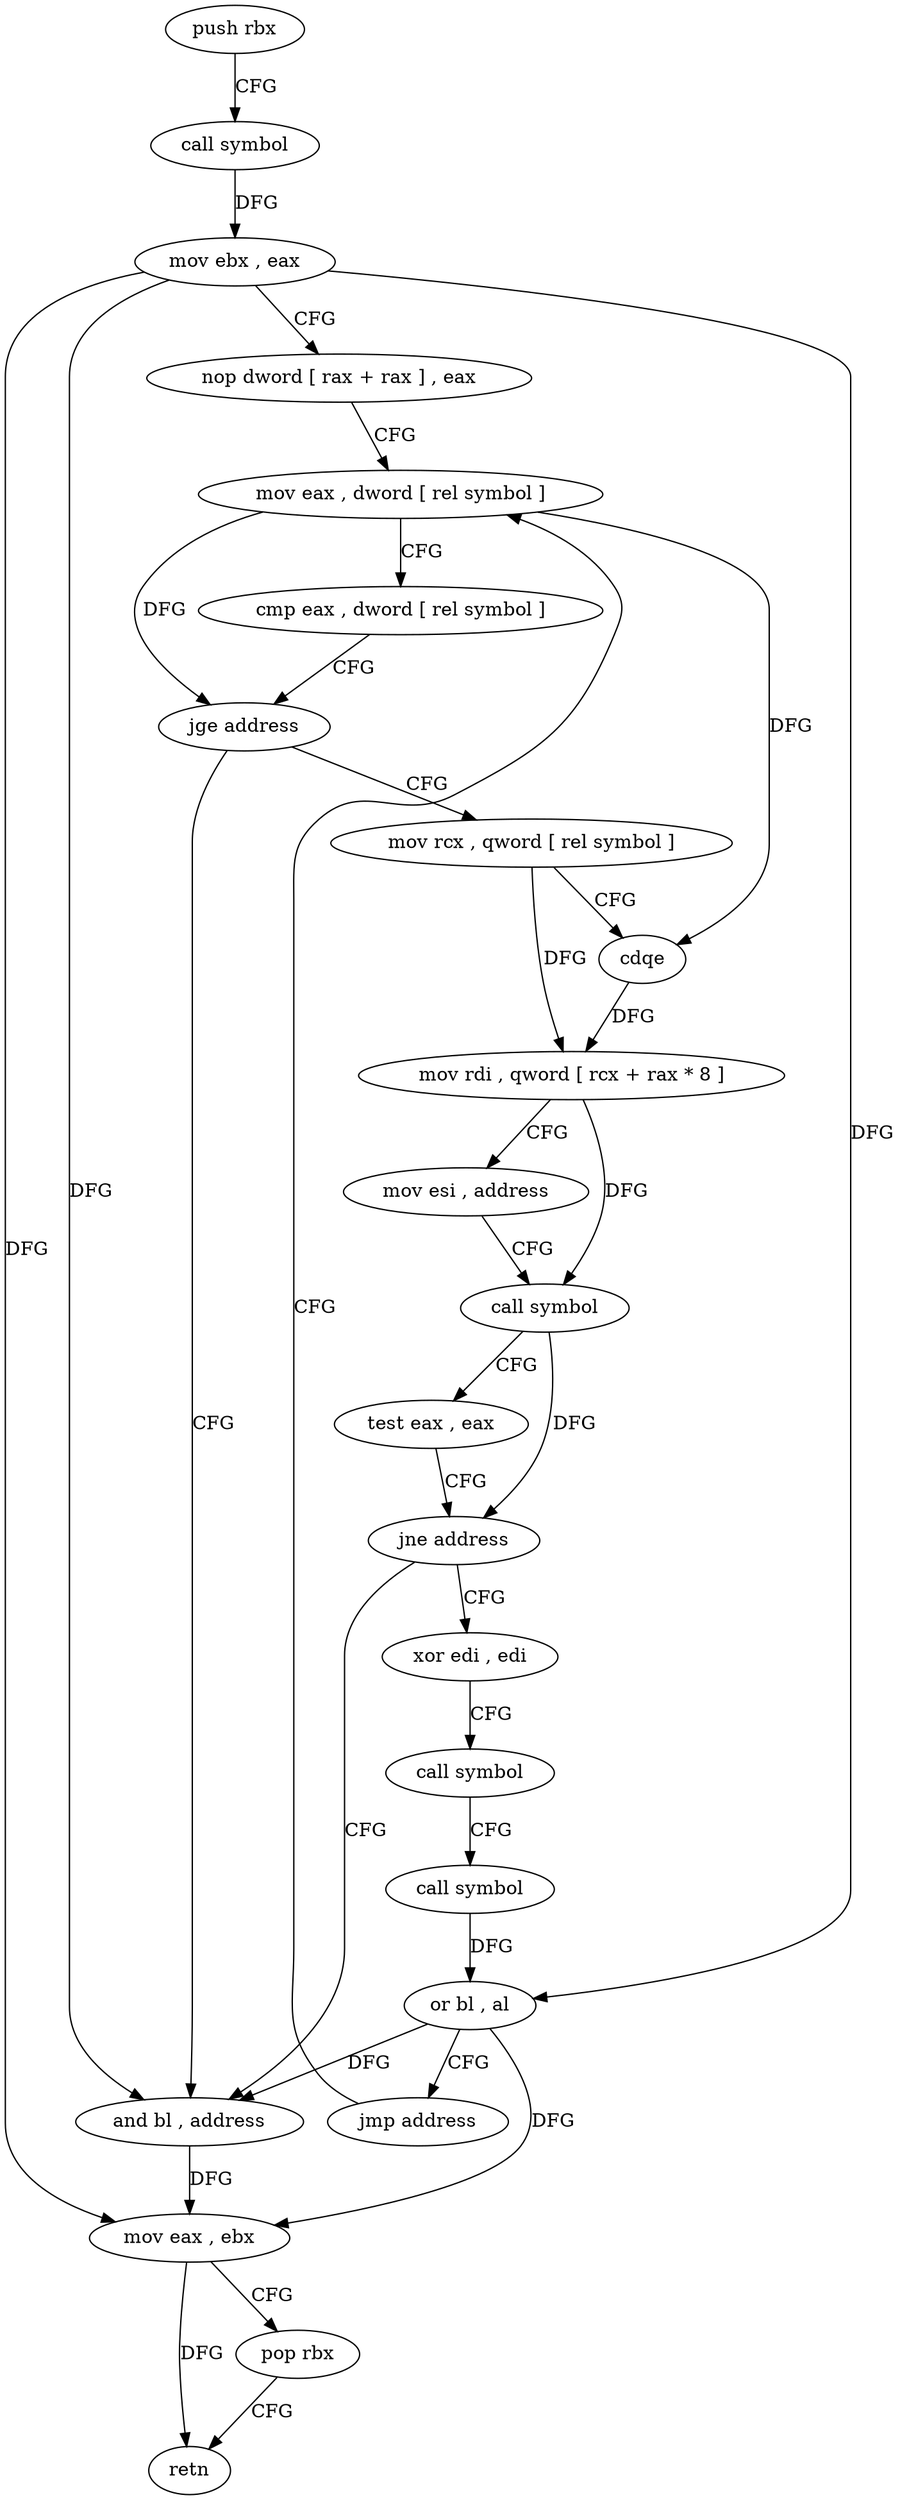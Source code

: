 digraph "func" {
"4204976" [label = "push rbx" ]
"4204977" [label = "call symbol" ]
"4204982" [label = "mov ebx , eax" ]
"4204984" [label = "nop dword [ rax + rax ] , eax" ]
"4204992" [label = "mov eax , dword [ rel symbol ]" ]
"4205049" [label = "and bl , address" ]
"4205052" [label = "mov eax , ebx" ]
"4205054" [label = "pop rbx" ]
"4205055" [label = "retn" ]
"4205006" [label = "mov rcx , qword [ rel symbol ]" ]
"4205013" [label = "cdqe" ]
"4205015" [label = "mov rdi , qword [ rcx + rax * 8 ]" ]
"4205019" [label = "mov esi , address" ]
"4205024" [label = "call symbol" ]
"4205029" [label = "test eax , eax" ]
"4205031" [label = "jne address" ]
"4205033" [label = "xor edi , edi" ]
"4205035" [label = "call symbol" ]
"4205040" [label = "call symbol" ]
"4205045" [label = "or bl , al" ]
"4205047" [label = "jmp address" ]
"4204998" [label = "cmp eax , dword [ rel symbol ]" ]
"4205004" [label = "jge address" ]
"4204976" -> "4204977" [ label = "CFG" ]
"4204977" -> "4204982" [ label = "DFG" ]
"4204982" -> "4204984" [ label = "CFG" ]
"4204982" -> "4205049" [ label = "DFG" ]
"4204982" -> "4205052" [ label = "DFG" ]
"4204982" -> "4205045" [ label = "DFG" ]
"4204984" -> "4204992" [ label = "CFG" ]
"4204992" -> "4204998" [ label = "CFG" ]
"4204992" -> "4205004" [ label = "DFG" ]
"4204992" -> "4205013" [ label = "DFG" ]
"4205049" -> "4205052" [ label = "DFG" ]
"4205052" -> "4205054" [ label = "CFG" ]
"4205052" -> "4205055" [ label = "DFG" ]
"4205054" -> "4205055" [ label = "CFG" ]
"4205006" -> "4205013" [ label = "CFG" ]
"4205006" -> "4205015" [ label = "DFG" ]
"4205013" -> "4205015" [ label = "DFG" ]
"4205015" -> "4205019" [ label = "CFG" ]
"4205015" -> "4205024" [ label = "DFG" ]
"4205019" -> "4205024" [ label = "CFG" ]
"4205024" -> "4205029" [ label = "CFG" ]
"4205024" -> "4205031" [ label = "DFG" ]
"4205029" -> "4205031" [ label = "CFG" ]
"4205031" -> "4205049" [ label = "CFG" ]
"4205031" -> "4205033" [ label = "CFG" ]
"4205033" -> "4205035" [ label = "CFG" ]
"4205035" -> "4205040" [ label = "CFG" ]
"4205040" -> "4205045" [ label = "DFG" ]
"4205045" -> "4205047" [ label = "CFG" ]
"4205045" -> "4205049" [ label = "DFG" ]
"4205045" -> "4205052" [ label = "DFG" ]
"4205047" -> "4204992" [ label = "CFG" ]
"4204998" -> "4205004" [ label = "CFG" ]
"4205004" -> "4205049" [ label = "CFG" ]
"4205004" -> "4205006" [ label = "CFG" ]
}
